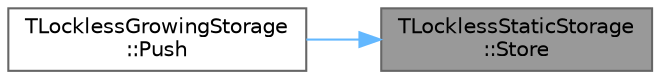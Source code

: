 digraph "TLocklessStaticStorage::Store"
{
 // INTERACTIVE_SVG=YES
 // LATEX_PDF_SIZE
  bgcolor="transparent";
  edge [fontname=Helvetica,fontsize=10,labelfontname=Helvetica,labelfontsize=10];
  node [fontname=Helvetica,fontsize=10,shape=box,height=0.2,width=0.4];
  rankdir="RL";
  Node1 [id="Node000001",label="TLocklessStaticStorage\l::Store",height=0.2,width=0.4,color="gray40", fillcolor="grey60", style="filled", fontcolor="black",tooltip=" "];
  Node1 -> Node2 [id="edge1_Node000001_Node000002",dir="back",color="steelblue1",style="solid",tooltip=" "];
  Node2 [id="Node000002",label="TLocklessGrowingStorage\l::Push",height=0.2,width=0.4,color="grey40", fillcolor="white", style="filled",URL="$d6/dc1/classTLocklessGrowingStorage.html#acdadd988a5fe3229194cd125971639b7",tooltip=" "];
}
